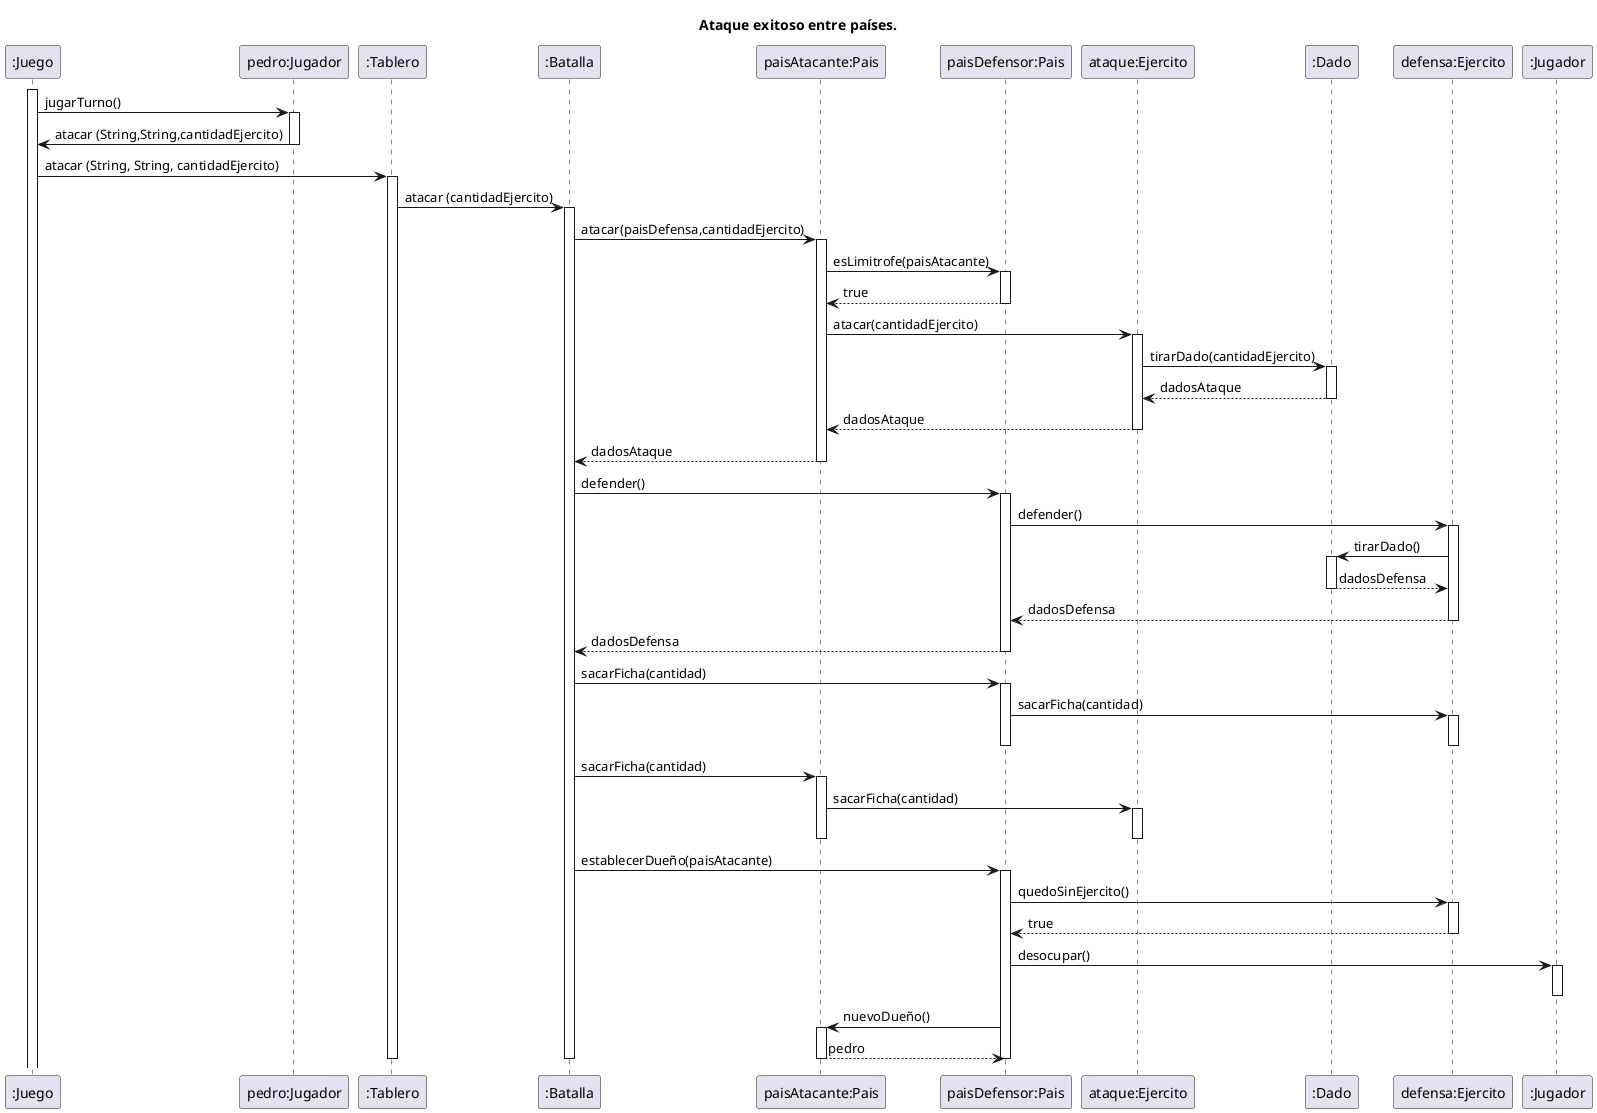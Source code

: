 @startuml
title: Ataque exitoso entre países.
activate ":Juego"
":Juego" -> "pedro:Jugador" : jugarTurno()
activate "pedro:Jugador"
"pedro:Jugador" -> ":Juego" : atacar (String,String,cantidadEjercito)
deactivate "pedro:Jugador"

":Juego" -> ":Tablero" : atacar (String, String, cantidadEjercito)
activate ":Tablero"
":Tablero" -> ":Batalla": atacar (cantidadEjercito)
activate ":Batalla"
":Batalla" -> "paisAtacante:Pais": atacar(paisDefensa,cantidadEjercito)
activate "paisAtacante:Pais"
"paisAtacante:Pais" -> "paisDefensor:Pais": esLimitrofe(paisAtacante)
activate "paisDefensor:Pais"
"paisDefensor:Pais" --> "paisAtacante:Pais": true
deactivate "paisDefensor:Pais"
"paisAtacante:Pais" -> "ataque:Ejercito": atacar(cantidadEjercito)
activate "ataque:Ejercito"
"ataque:Ejercito" -> ":Dado": tirarDado(cantidadEjercito)
activate ":Dado"
":Dado" --> "ataque:Ejercito": dadosAtaque
deactivate ":Dado"
"ataque:Ejercito" --> "paisAtacante:Pais": dadosAtaque
deactivate "ataque:Ejercito"
"paisAtacante:Pais" --> ":Batalla": dadosAtaque
deactivate "paisAtacante:Pais"
":Batalla" -> "paisDefensor:Pais": defender()
activate "paisDefensor:Pais"
"paisDefensor:Pais" -> "defensa:Ejercito": defender()
activate "defensa:Ejercito"
"defensa:Ejercito" -> ":Dado": tirarDado()
activate ":Dado"
":Dado" --> "defensa:Ejercito": dadosDefensa
deactivate ":Dado"
"defensa:Ejercito" --> "paisDefensor:Pais": dadosDefensa
deactivate "defensa:Ejercito"
"paisDefensor:Pais" --> ":Batalla": dadosDefensa
deactivate "paisDefensor:Pais"

":Batalla" -> "paisDefensor:Pais" : sacarFicha(cantidad)
            activate "paisDefensor:Pais"
"paisDefensor:Pais" -> "defensa:Ejercito": sacarFicha(cantidad)
activate "defensa:Ejercito"
deactivate "defensa:Ejercito"
deactivate "paisDefensor:Pais"

":Batalla" -> "paisAtacante:Pais" : sacarFicha(cantidad)
            activate "paisAtacante:Pais"
"paisAtacante:Pais" -> "ataque:Ejercito": sacarFicha(cantidad)
activate "ataque:Ejercito"
deactivate "ataque:Ejercito"
deactivate "paisAtacante:Pais"
":Batalla" -> "paisDefensor:Pais" : establecerDueño(paisAtacante)
            activate "paisDefensor:Pais"
"paisDefensor:Pais" -> "defensa:Ejercito": quedoSinEjercito()
activate "defensa:Ejercito"
"defensa:Ejercito" --> "paisDefensor:Pais": true
deactivate "defensa:Ejercito"


"paisDefensor:Pais" -> ":Jugador": desocupar()
activate ":Jugador"
deactivate ":Jugador"
"paisDefensor:Pais" -> "paisAtacante:Pais": nuevoDueño()
activate "paisAtacante:Pais"
"paisAtacante:Pais" --> "paisDefensor:Pais": pedro
deactivate "paisAtacante:Pais"
deactivate "paisDefensor:Pais"
deactivate ":Batalla"
deactivate ":Tablero"
deactivate "pedro:Jugador"
@enduml